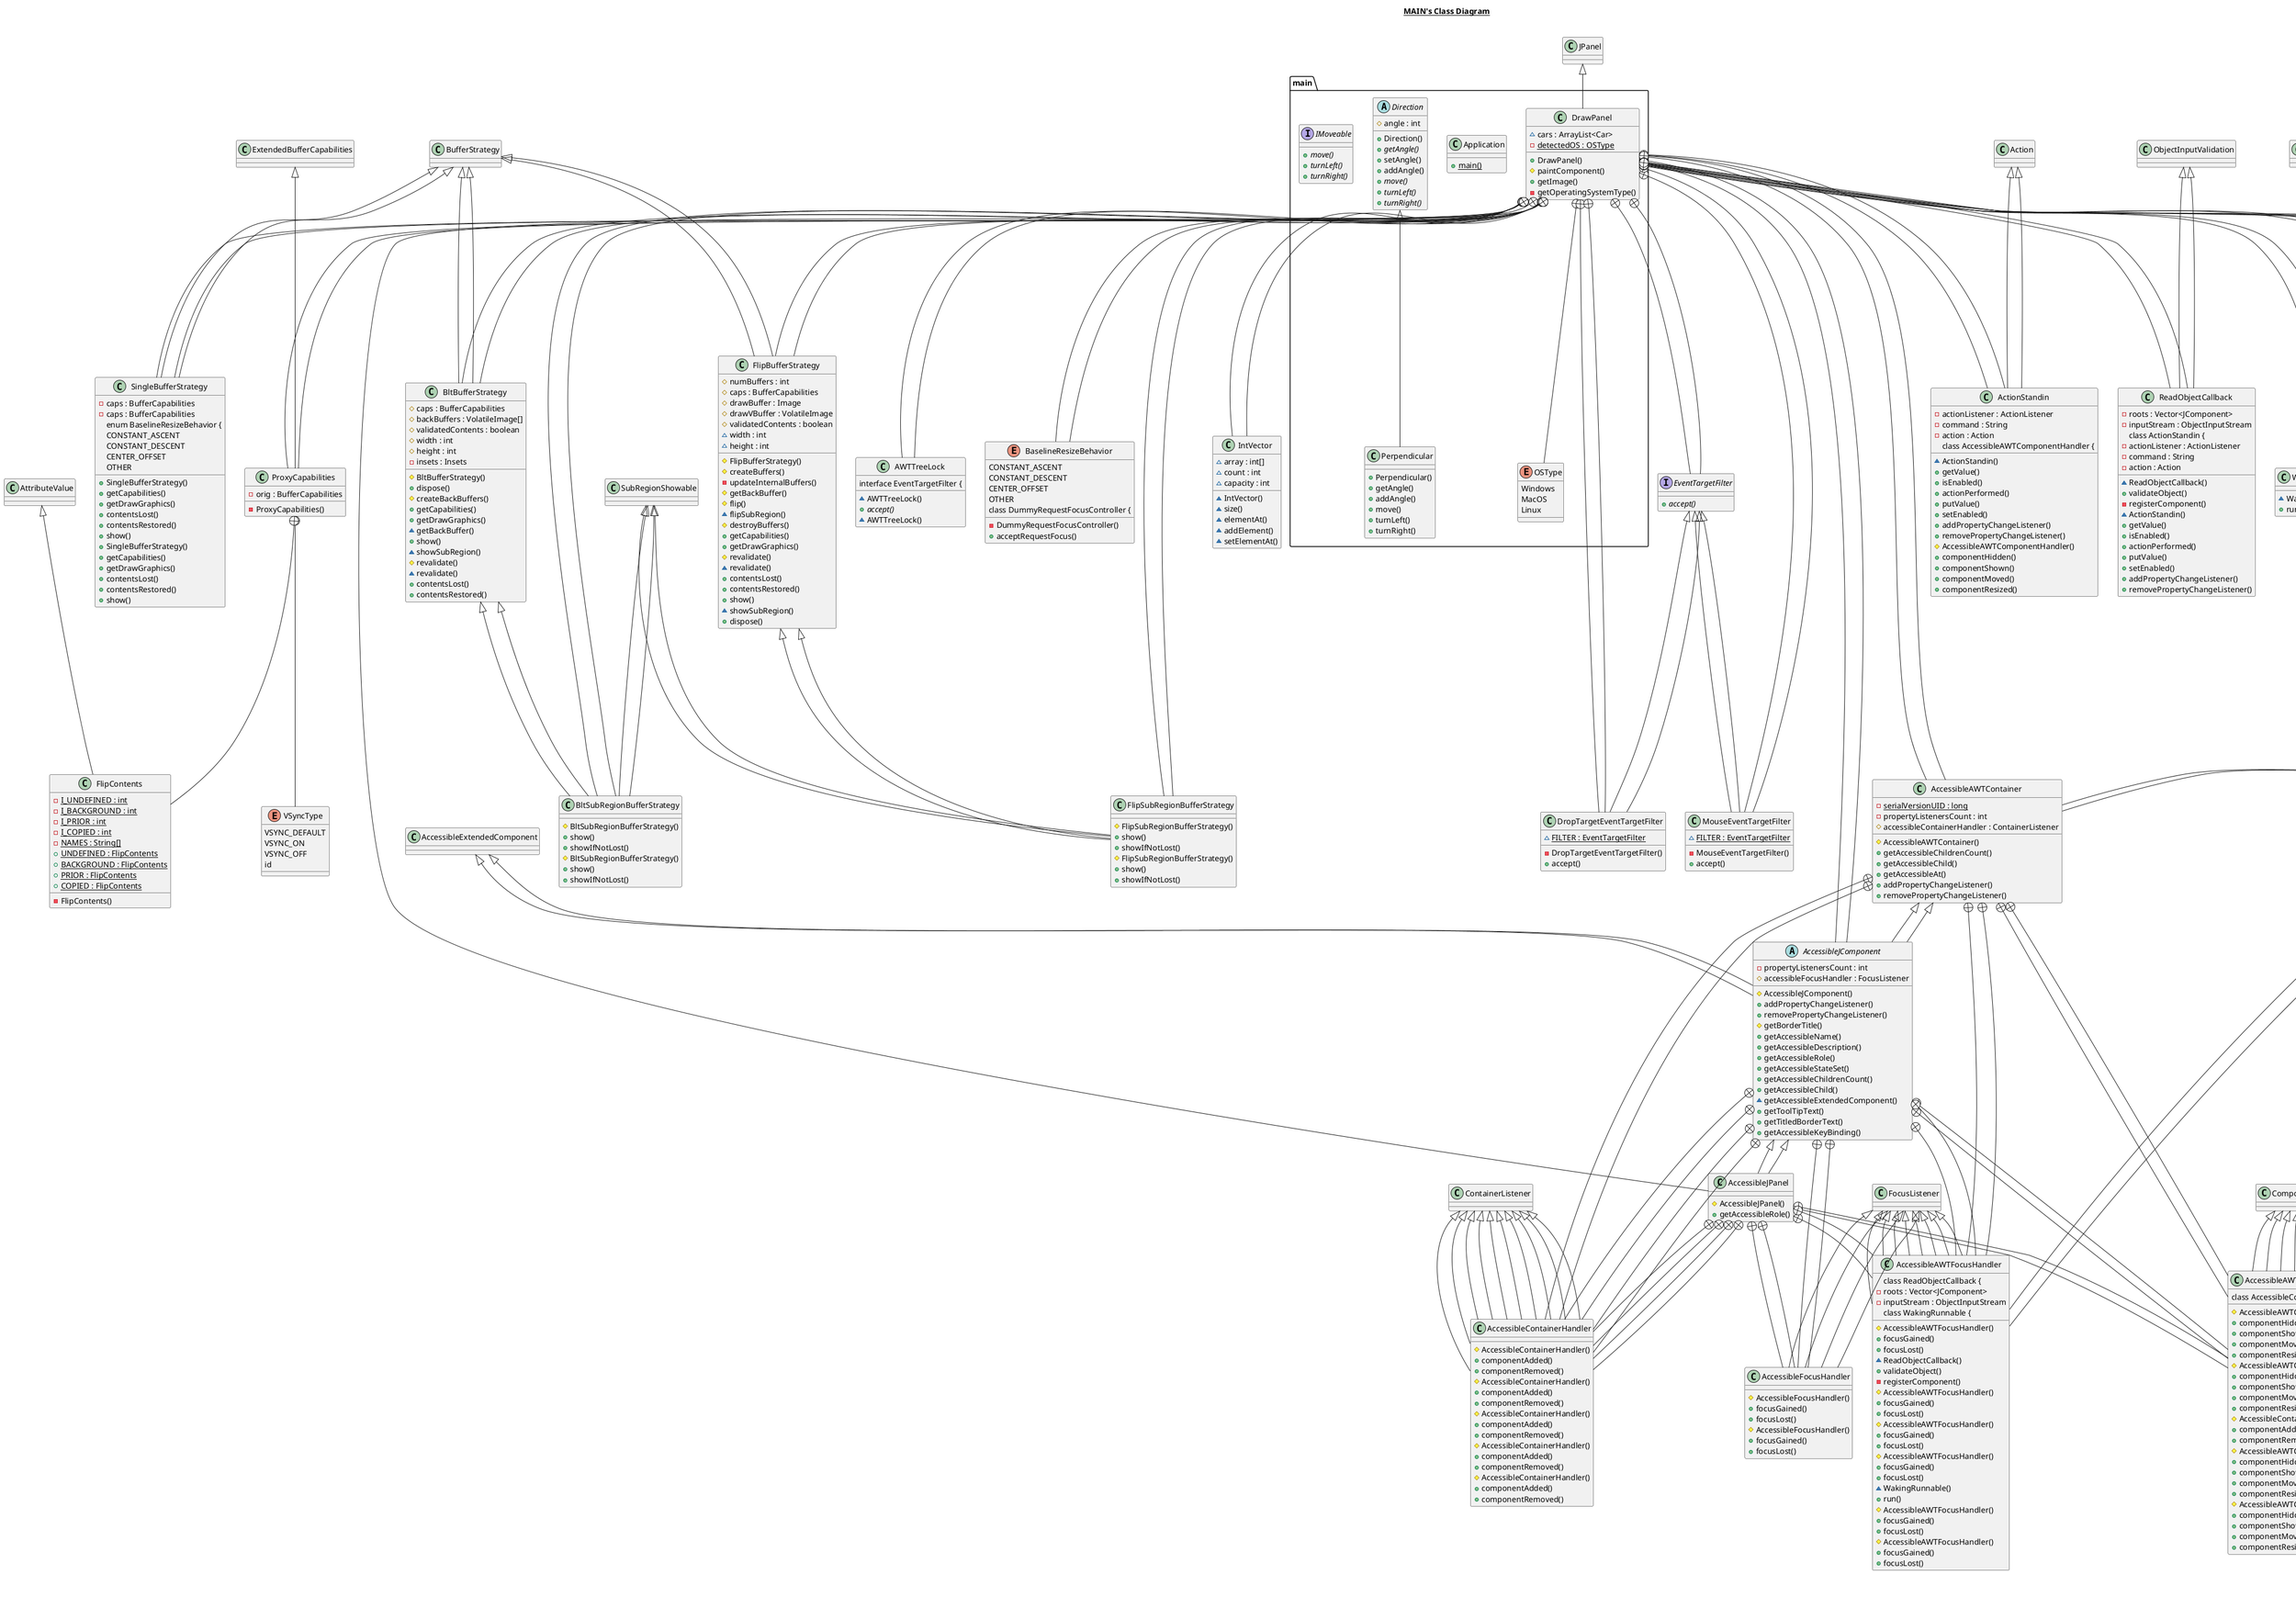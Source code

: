 @startuml

title __MAIN's Class Diagram__\n

  package main {
    abstract class Direction {
        # angle : int
        + Direction()
        {abstract} + getAngle()
        + setAngle()
        + addAngle()
        {abstract} + move()
        {abstract} + turnLeft()
        {abstract} + turnRight()
    }
  }

  package main {
      class Application {
         {static} + main()
      }
  }
  

  package main {
    class DrawPanel {
        ~ cars : ArrayList<Car>
        {static} - detectedOS : OSType
        + DrawPanel()
        # paintComponent()
        + getImage()
        - getOperatingSystemType()
    }
  }
  

  package main {
    enum OSType {
      Windows
      MacOS
      Linux
    }
  }
  

  class AccessibleJPanel {
      # AccessibleJPanel()
      + getAccessibleRole()
  }
  

  class AccessibleContainerHandler {
      # AccessibleContainerHandler()
      + componentAdded()
      + componentRemoved()
  }
  

  class AccessibleFocusHandler {
      # AccessibleFocusHandler()
      + focusGained()
      + focusLost()
  }
  

  class AccessibleContainerHandler {
      # AccessibleContainerHandler()
      + componentAdded()
      + componentRemoved()
  }
  

  class AccessibleAWTComponentHandler {
      # AccessibleAWTComponentHandler()
      + componentHidden()
      + componentShown()
      + componentMoved()
      + componentResized()
  }
  

  class AccessibleAWTFocusHandler {
      # AccessibleAWTFocusHandler()
      + focusGained()
      + focusLost()
  class ReadObjectCallback {
      - roots : Vector<JComponent>
      - inputStream : ObjectInputStream
      ~ ReadObjectCallback()
      + validateObject()
      - registerComponent()
  }
  

  abstract class AccessibleJComponent {
      - propertyListenersCount : int
      # accessibleFocusHandler : FocusListener
      # AccessibleJComponent()
      + addPropertyChangeListener()
      + removePropertyChangeListener()
      # getBorderTitle()
      + getAccessibleName()
      + getAccessibleDescription()
      + getAccessibleRole()
      + getAccessibleStateSet()
      + getAccessibleChildrenCount()
      + getAccessibleChild()
      ~ getAccessibleExtendedComponent()
      + getToolTipText()
      + getTitledBorderText()
      + getAccessibleKeyBinding()
  }
  

  class AccessibleContainerHandler {
      # AccessibleContainerHandler()
      + componentAdded()
      + componentRemoved()
  }
  

  class AccessibleFocusHandler {
      # AccessibleFocusHandler()
      + focusGained()
      + focusLost()
  }
  

  class AccessibleContainerHandler {
      # AccessibleContainerHandler()
      + componentAdded()
      + componentRemoved()
  }
  

  class AccessibleAWTComponentHandler {
      # AccessibleAWTComponentHandler()
      + componentHidden()
      + componentShown()
      + componentMoved()
      + componentResized()
  class AccessibleContainerHandler {
      # AccessibleContainerHandler()
      + componentAdded()
      + componentRemoved()
  }
  

  class AccessibleAWTFocusHandler {
      # AccessibleAWTFocusHandler()
      + focusGained()
      + focusLost()
  }
  

  class ActionStandin {
      - actionListener : ActionListener
      - command : String
      - action : Action
      ~ ActionStandin()
      + getValue()
      + isEnabled()
      + actionPerformed()
      + putValue()
      + setEnabled()
      + addPropertyChangeListener()
      + removePropertyChangeListener()
  class AccessibleAWTComponentHandler {
      # AccessibleAWTComponentHandler()
      + componentHidden()
      + componentShown()
      + componentMoved()
      + componentResized()
  }
  

  class KeyboardState {
      {static} - keyCodesKey : Object
      ~ KeyboardState()
      {static} ~ getKeyCodeArray()
      {static} ~ registerKeyPressed()
      {static} ~ registerKeyReleased()
      {static} ~ keyIsPressed()
      {static} ~ shouldProcess()
  }
  

  class IntVector {
      ~ array : int[]
      ~ count : int
      ~ capacity : int
      ~ IntVector()
      ~ size()
      ~ elementAt()
      ~ addElement()
      ~ setElementAt()
  }
  

  class KeyboardState {
      {static} - keyCodesKey : Object
      ~ KeyboardState()
      {static} ~ getKeyCodeArray()
      {static} ~ registerKeyPressed()
      {static} ~ registerKeyReleased()
      {static} ~ keyIsPressed()
      {static} ~ shouldProcess()
  }
  

  class ReadObjectCallback {
      - roots : Vector<JComponent>
      - inputStream : ObjectInputStream
      ~ ReadObjectCallback()
      + validateObject()
      - registerComponent()
  class ActionStandin {
      - actionListener : ActionListener
      - command : String
      - action : Action
      ~ ActionStandin()
      + getValue()
      + isEnabled()
      + actionPerformed()
      + putValue()
      + setEnabled()
      + addPropertyChangeListener()
      + removePropertyChangeListener()
  }
  

  class AccessibleAWTContainer {
      {static} - serialVersionUID : long
      - propertyListenersCount : int
      # accessibleContainerHandler : ContainerListener
      # AccessibleAWTContainer()
      + getAccessibleChildrenCount()
      + getAccessibleChild()
      + getAccessibleAt()
      + addPropertyChangeListener()
      + removePropertyChangeListener()
  }
  

  class AccessibleContainerHandler {
      # AccessibleContainerHandler()
      + componentAdded()
      + componentRemoved()
  }
  

  class AccessibleAWTFocusHandler {
      # AccessibleAWTFocusHandler()
      + focusGained()
      + focusLost()
  }
  

  class AccessibleAWTComponentHandler {
      # AccessibleAWTComponentHandler()
      + componentHidden()
      + componentShown()
      + componentMoved()
      + componentResized()
  }
  

  class AccessibleAWTFocusHandler {
      # AccessibleAWTFocusHandler()
      + focusGained()
      + focusLost()
  class WakingRunnable {
      ~ WakingRunnable()
      + run()
  }
  

  class DropTargetEventTargetFilter {
      {static} ~ FILTER : EventTargetFilter
      - DropTargetEventTargetFilter()
      + accept()
  }
  

  interface EventTargetFilter {
      {abstract} + accept()
  }
  

  class MouseEventTargetFilter {
      {static} ~ FILTER : EventTargetFilter
      - MouseEventTargetFilter()
      + accept()
  }
  

  class WakingRunnable {
      ~ WakingRunnable()
      + run()
  }
  

  class AWTTreeLock {
      ~ AWTTreeLock()
  interface EventTargetFilter {
      {abstract} + accept()
  }
  

  abstract class AccessibleAWTComponent {
      {static} - serialVersionUID : long
      - propertyListenersCount : int
      # accessibleAWTComponentHandler : ComponentListener
      # accessibleAWTFocusHandler : FocusListener
      # AccessibleAWTComponent()
      + addPropertyChangeListener()
      + removePropertyChangeListener()
      + getAccessibleName()
      + getAccessibleDescription()
      + getAccessibleRole()
      + getAccessibleStateSet()
      + getAccessibleParent()
      + getAccessibleIndexInParent()
      + getAccessibleChildrenCount()
      + getAccessibleChild()
      + getLocale()
      + getAccessibleComponent()
      + getBackground()
      + setBackground()
      + getForeground()
      + setForeground()
      + getCursor()
      + setCursor()
      + getFont()
      + setFont()
      + getFontMetrics()
      + isEnabled()
      + setEnabled()
      + isVisible()
      + setVisible()
      + isShowing()
      + contains()
      + getLocationOnScreen()
      + getLocation()
      + setLocation()
      + getBounds()
      + setBounds()
      + getSize()
      + setSize()
      + getAccessibleAt()
      + isFocusTraversable()
      + requestFocus()
      + addFocusListener()
      + removeFocusListener()
  }
  

  class AccessibleAWTFocusHandler {
      # AccessibleAWTFocusHandler()
      + focusGained()
      + focusLost()
  }
  

  class AccessibleAWTComponentHandler {
      # AccessibleAWTComponentHandler()
      + componentHidden()
      + componentShown()
      + componentMoved()
      + componentResized()
  }
  

  class AccessibleAWTFocusHandler {
      # AccessibleAWTFocusHandler()
      + focusGained()
      + focusLost()
  }
  

  enum BaselineResizeBehavior {
    CONSTANT_ASCENT
    CONSTANT_DESCENT
    CENTER_OFFSET
    OTHER
  class DummyRequestFocusController {
      - DummyRequestFocusController()
      + acceptRequestFocus()
  }
  

  class SingleBufferStrategy {
      - caps : BufferCapabilities
      + SingleBufferStrategy()
      + getCapabilities()
      + getDrawGraphics()
      + contentsLost()
      + contentsRestored()
      + show()
  }
  

  class BltSubRegionBufferStrategy {
      # BltSubRegionBufferStrategy()
      + show()
      + showIfNotLost()
  }
  

  class FlipSubRegionBufferStrategy {
      # FlipSubRegionBufferStrategy()
      + show()
      + showIfNotLost()
  }
  

  class BltBufferStrategy {
      # caps : BufferCapabilities
      # backBuffers : VolatileImage[]
      # validatedContents : boolean
      # width : int
      # height : int
      - insets : Insets
      # BltBufferStrategy()
      + dispose()
      # createBackBuffers()
      + getCapabilities()
      + getDrawGraphics()
      ~ getBackBuffer()
      + show()
      ~ showSubRegion()
      # revalidate()
      ~ revalidate()
      + contentsLost()
      + contentsRestored()
  }
  

  class BltSubRegionBufferStrategy {
      # BltSubRegionBufferStrategy()
      + show()
      + showIfNotLost()
  }
  

  class DummyRequestFocusController {
      - DummyRequestFocusController()
      + acceptRequestFocus()
  }
  

  class FlipBufferStrategy {
      # numBuffers : int
      # caps : BufferCapabilities
      # drawBuffer : Image
      # drawVBuffer : VolatileImage
      # validatedContents : boolean
      ~ width : int
      ~ height : int
      # FlipBufferStrategy()
      # createBuffers()
      - updateInternalBuffers()
      # getBackBuffer()
      # flip()
      ~ flipSubRegion()
      # destroyBuffers()
      + getCapabilities()
      + getDrawGraphics()
      # revalidate()
      ~ revalidate()
      + contentsLost()
      + contentsRestored()
      + show()
      ~ showSubRegion()
      + dispose()
  }
  

  class FlipSubRegionBufferStrategy {
      # FlipSubRegionBufferStrategy()
      + show()
      + showIfNotLost()
  }
  

  class ProxyCapabilities {
      - orig : BufferCapabilities
      - ProxyCapabilities()
  }
  

  enum VSyncType {
    VSYNC_DEFAULT
    VSYNC_ON
    VSYNC_OFF
    id
  }
  

  class FlipContents {
      {static} - I_UNDEFINED : int
      {static} - I_BACKGROUND : int
      {static} - I_PRIOR : int
      {static} - I_COPIED : int
      {static} - NAMES : String[]
      {static} + UNDEFINED : FlipContents
      {static} + BACKGROUND : FlipContents
      {static} + PRIOR : FlipContents
      {static} + COPIED : FlipContents
      - FlipContents()
  }
  

  class SingleBufferStrategy {
      - caps : BufferCapabilities
      + SingleBufferStrategy()
      + getCapabilities()
      + getDrawGraphics()
      + contentsLost()
      + contentsRestored()
      + show()
  enum BaselineResizeBehavior {
    CONSTANT_ASCENT
    CONSTANT_DESCENT
    CENTER_OFFSET
    OTHER
  }
  

  class AWTTreeLock {
      ~ AWTTreeLock()
  }
  

  package main {
    interface IMoveable {
        {abstract} + move()
        {abstract} + turnLeft()
        {abstract} + turnRight()
    }
  }
  

  package main {
    class Perpendicular {
        + Perpendicular()
        + getAngle()
        + addAngle()
        + move()
        + turnLeft()
        + turnRight()
    }
  }
  

  DrawPanel -up-|> JPanel
  DrawPanel +-down- OSType
  DrawPanel +-down- AccessibleJPanel
  DrawPanel +-down- AccessibleJComponent
  DrawPanel +-down- ActionStandin
  DrawPanel +-down- IntVector
  DrawPanel +-down- KeyboardState
  DrawPanel +-down- ReadObjectCallback
  DrawPanel +-down- AccessibleAWTContainer
  DrawPanel +-down- DropTargetEventTargetFilter
  DrawPanel +-down- EventTargetFilter
  DrawPanel +-down- MouseEventTargetFilter
  DrawPanel +-down- WakingRunnable
  DrawPanel +-down- AWTTreeLock
  DrawPanel +-down- AccessibleAWTComponent
  DrawPanel +-down- BaselineResizeBehavior
  DrawPanel +-down- BltBufferStrategy
  DrawPanel +-down- BltSubRegionBufferStrategy
  DrawPanel +-down- DummyRequestFocusController
  DrawPanel +-down- FlipBufferStrategy
  DrawPanel +-down- FlipSubRegionBufferStrategy
  DrawPanel +-down- ProxyCapabilities
  DrawPanel +-down- SingleBufferStrategy
  AccessibleJPanel -up-|> AccessibleJComponent
  AccessibleJPanel +-down- AccessibleContainerHandler
  AccessibleJPanel +-down- AccessibleFocusHandler
  AccessibleJPanel +-down- AccessibleContainerHandler
  AccessibleJPanel +-down- AccessibleAWTComponentHandler
  AccessibleJPanel +-down- AccessibleAWTFocusHandler
  AccessibleContainerHandler -up-|> ContainerListener
  AccessibleFocusHandler -up-|> FocusListener
  AccessibleContainerHandler -up-|> ContainerListener
  AccessibleAWTComponentHandler -up-|> ComponentListener
  AccessibleAWTFocusHandler -up-|> FocusListener
  AccessibleJComponent -up-|> AccessibleExtendedComponent
  AccessibleJComponent -up-|> AccessibleAWTContainer
  AccessibleJComponent +-down- AccessibleContainerHandler
  AccessibleJComponent +-down- AccessibleFocusHandler
  AccessibleJComponent +-down- AccessibleContainerHandler
  AccessibleJComponent +-down- AccessibleAWTComponentHandler
  AccessibleJComponent +-down- AccessibleAWTFocusHandler
  AccessibleContainerHandler -up-|> ContainerListener
  AccessibleFocusHandler -up-|> FocusListener
  AccessibleContainerHandler -up-|> ContainerListener
  AccessibleAWTComponentHandler -up-|> ComponentListener
  AccessibleAWTFocusHandler -up-|> FocusListener
  ActionStandin -up-|> Action
  KeyboardState -up-|> Serializable
  ReadObjectCallback -up-|> ObjectInputValidation
  AccessibleAWTContainer -up-|> AccessibleAWTComponent
  AccessibleAWTContainer +-down- AccessibleContainerHandler
  AccessibleAWTContainer +-down- AccessibleAWTComponentHandler
  AccessibleAWTContainer +-down- AccessibleAWTFocusHandler
  AccessibleContainerHandler -up-|> ContainerListener
  AccessibleAWTComponentHandler -up-|> ComponentListener
  AccessibleAWTFocusHandler -up-|> FocusListener
  DropTargetEventTargetFilter -up-|> EventTargetFilter
  MouseEventTargetFilter -up-|> EventTargetFilter
  WakingRunnable -up-|> Runnable
  AccessibleAWTComponent -up-|> Serializable
  AccessibleAWTComponent -up-|> AccessibleComponent
  AccessibleAWTComponent -up-|> AccessibleContext
  AccessibleAWTComponent +-down- AccessibleAWTComponentHandler
  AccessibleAWTComponent +-down- AccessibleAWTFocusHandler
  AccessibleAWTComponentHandler -up-|> ComponentListener
  AccessibleAWTFocusHandler -up-|> FocusListener
  BltBufferStrategy -up-|> BufferStrategy
  BltSubRegionBufferStrategy -up-|> SubRegionShowable
  BltSubRegionBufferStrategy -up-|> BltBufferStrategy
  DummyRequestFocusController -up-|> RequestFocusController
  FlipBufferStrategy -up-|> BufferStrategy
  FlipSubRegionBufferStrategy -up-|> SubRegionShowable
  FlipSubRegionBufferStrategy -up-|> FlipBufferStrategy
  DrawPanel +-down- ReadObjectCallback
  DrawPanel +-down- AccessibleJComponent
  DrawPanel +-down- KeyboardState
  DrawPanel +-down- IntVector
  DrawPanel +-down- ActionStandin
  DrawPanel +-down- AccessibleAWTContainer
  DrawPanel +-down- WakingRunnable
  DrawPanel +-down- DropTargetEventTargetFilter
  DrawPanel +-down- MouseEventTargetFilter
  DrawPanel +-down- EventTargetFilter
  DrawPanel +-down- AccessibleAWTComponent
  DrawPanel +-down- DummyRequestFocusController
  DrawPanel +-down- SingleBufferStrategy
  DrawPanel +-down- BltSubRegionBufferStrategy
  DrawPanel +-down- FlipSubRegionBufferStrategy
  DrawPanel +-down- BltBufferStrategy
  DrawPanel +-down- FlipBufferStrategy
  DrawPanel +-down- ProxyCapabilities
  DrawPanel +-down- BaselineResizeBehavior
  DrawPanel +-down- AWTTreeLock
  AccessibleJPanel -up-|> AccessibleJComponent
  AccessibleJPanel +-down- AccessibleFocusHandler
  AccessibleJPanel +-down- AccessibleContainerHandler
  AccessibleJPanel +-down- AccessibleContainerHandler
  AccessibleJPanel +-down- AccessibleAWTFocusHandler
  AccessibleJPanel +-down- AccessibleAWTComponentHandler
  AccessibleFocusHandler -up-|> FocusListener
  AccessibleContainerHandler -up-|> ContainerListener
  AccessibleContainerHandler -up-|> ContainerListener
  AccessibleAWTFocusHandler -up-|> FocusListener
  AccessibleAWTComponentHandler -up-|> ComponentListener
  ReadObjectCallback -up-|> ObjectInputValidation
  AccessibleJComponent -up-|> AccessibleExtendedComponent
  AccessibleJComponent -up-|> AccessibleAWTContainer
  AccessibleJComponent +-down- AccessibleFocusHandler
  AccessibleJComponent +-down- AccessibleContainerHandler
  AccessibleJComponent +-down- AccessibleContainerHandler
  AccessibleJComponent +-down- AccessibleAWTFocusHandler
  AccessibleJComponent +-down- AccessibleAWTComponentHandler
  AccessibleFocusHandler -up-|> FocusListener
  AccessibleContainerHandler -up-|> ContainerListener
  AccessibleContainerHandler -up-|> ContainerListener
  AccessibleAWTFocusHandler -up-|> FocusListener
  AccessibleAWTComponentHandler -up-|> ComponentListener
  KeyboardState -up-|> Serializable
  ActionStandin -up-|> Action
  AccessibleAWTContainer -up-|> AccessibleAWTComponent
  AccessibleAWTContainer +-down- AccessibleContainerHandler
  AccessibleAWTContainer +-down- AccessibleAWTFocusHandler
  AccessibleAWTContainer +-down- AccessibleAWTComponentHandler
  AccessibleContainerHandler -up-|> ContainerListener
  AccessibleAWTFocusHandler -up-|> FocusListener
  AccessibleAWTComponentHandler -up-|> ComponentListener
  WakingRunnable -up-|> Runnable
  DropTargetEventTargetFilter -up-|> EventTargetFilter
  MouseEventTargetFilter -up-|> EventTargetFilter
  AccessibleAWTComponent -up-|> Serializable
  AccessibleAWTComponent -up-|> AccessibleComponent
  AccessibleAWTComponent -up-|> AccessibleContext
  AccessibleAWTComponent +-down- AccessibleAWTFocusHandler
  AccessibleAWTComponent +-down- AccessibleAWTComponentHandler
  AccessibleAWTFocusHandler -up-|> FocusListener
  AccessibleAWTComponentHandler -up-|> ComponentListener
  DummyRequestFocusController -up-|> RequestFocusController
  SingleBufferStrategy -up-|> BufferStrategy
  BltSubRegionBufferStrategy -up-|> SubRegionShowable
  BltSubRegionBufferStrategy -up-|> BltBufferStrategy
  FlipSubRegionBufferStrategy -up-|> SubRegionShowable
  FlipSubRegionBufferStrategy -up-|> FlipBufferStrategy
  BltBufferStrategy -up-|> BufferStrategy
  FlipBufferStrategy -up-|> BufferStrategy
  ProxyCapabilities -up-|> ExtendedBufferCapabilities
  ProxyCapabilities +-down- VSyncType
  ProxyCapabilities +-down- FlipContents
  FlipContents -up-|> AttributeValue
  SingleBufferStrategy -up-|> BufferStrategy
  Perpendicular -up-|> Direction


right footer


PlantUML diagram generated by SketchIt! (https://bitbucket.org/pmesmeur/sketch.it)
For more information about this tool, please contact philippe.mesmeur@gmail.com
endfooter

@enduml
